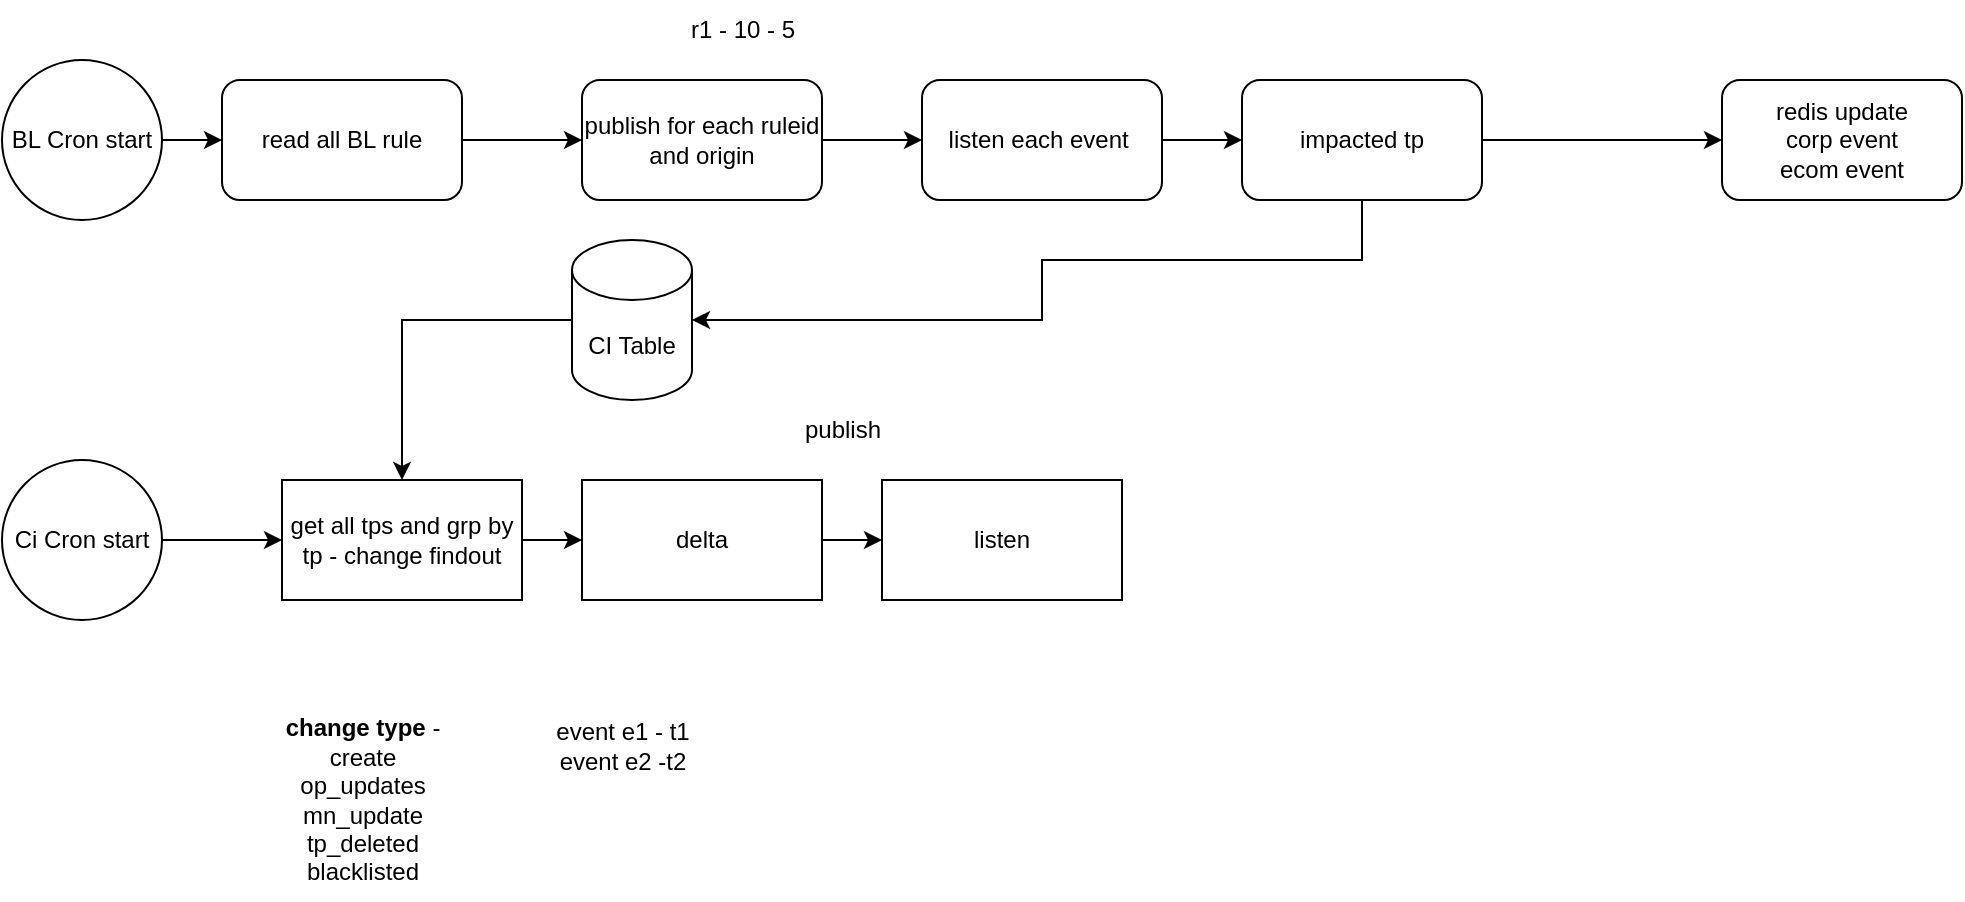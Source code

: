 <mxfile version="22.1.16" type="github">
  <diagram name="Page-1" id="0dPgwRXKbLlY3jS-11X_">
    <mxGraphModel dx="1106" dy="519" grid="1" gridSize="10" guides="1" tooltips="1" connect="1" arrows="1" fold="1" page="1" pageScale="1" pageWidth="850" pageHeight="1100" math="0" shadow="0">
      <root>
        <mxCell id="0" />
        <mxCell id="1" parent="0" />
        <mxCell id="W6Cbxzg9iyRtshOsxgw1-2" style="edgeStyle=orthogonalEdgeStyle;rounded=0;orthogonalLoop=1;jettySize=auto;html=1;" edge="1" parent="1" source="W6Cbxzg9iyRtshOsxgw1-1">
          <mxGeometry relative="1" as="geometry">
            <mxPoint x="220" y="140" as="targetPoint" />
          </mxGeometry>
        </mxCell>
        <mxCell id="W6Cbxzg9iyRtshOsxgw1-1" value="BL Cron start" style="ellipse;whiteSpace=wrap;html=1;aspect=fixed;" vertex="1" parent="1">
          <mxGeometry x="110" y="100" width="80" height="80" as="geometry" />
        </mxCell>
        <mxCell id="W6Cbxzg9iyRtshOsxgw1-5" value="" style="edgeStyle=orthogonalEdgeStyle;rounded=0;orthogonalLoop=1;jettySize=auto;html=1;" edge="1" parent="1" source="W6Cbxzg9iyRtshOsxgw1-3" target="W6Cbxzg9iyRtshOsxgw1-4">
          <mxGeometry relative="1" as="geometry" />
        </mxCell>
        <mxCell id="W6Cbxzg9iyRtshOsxgw1-3" value="read all BL rule" style="rounded=1;whiteSpace=wrap;html=1;" vertex="1" parent="1">
          <mxGeometry x="220" y="110" width="120" height="60" as="geometry" />
        </mxCell>
        <mxCell id="W6Cbxzg9iyRtshOsxgw1-9" value="" style="edgeStyle=orthogonalEdgeStyle;rounded=0;orthogonalLoop=1;jettySize=auto;html=1;" edge="1" parent="1" source="W6Cbxzg9iyRtshOsxgw1-4" target="W6Cbxzg9iyRtshOsxgw1-8">
          <mxGeometry relative="1" as="geometry" />
        </mxCell>
        <mxCell id="W6Cbxzg9iyRtshOsxgw1-4" value="publish for each ruleid and origin" style="whiteSpace=wrap;html=1;rounded=1;" vertex="1" parent="1">
          <mxGeometry x="400" y="110" width="120" height="60" as="geometry" />
        </mxCell>
        <mxCell id="W6Cbxzg9iyRtshOsxgw1-13" value="" style="edgeStyle=orthogonalEdgeStyle;rounded=0;orthogonalLoop=1;jettySize=auto;html=1;" edge="1" parent="1" source="W6Cbxzg9iyRtshOsxgw1-8" target="W6Cbxzg9iyRtshOsxgw1-12">
          <mxGeometry relative="1" as="geometry" />
        </mxCell>
        <mxCell id="W6Cbxzg9iyRtshOsxgw1-8" value="listen each event&amp;nbsp;" style="whiteSpace=wrap;html=1;rounded=1;" vertex="1" parent="1">
          <mxGeometry x="570" y="110" width="120" height="60" as="geometry" />
        </mxCell>
        <mxCell id="W6Cbxzg9iyRtshOsxgw1-10" value="r1 - 10 - 5" style="text;html=1;align=center;verticalAlign=middle;resizable=0;points=[];autosize=1;strokeColor=none;fillColor=none;" vertex="1" parent="1">
          <mxGeometry x="440" y="70" width="80" height="30" as="geometry" />
        </mxCell>
        <mxCell id="W6Cbxzg9iyRtshOsxgw1-15" value="" style="edgeStyle=orthogonalEdgeStyle;rounded=0;orthogonalLoop=1;jettySize=auto;html=1;" edge="1" parent="1" source="W6Cbxzg9iyRtshOsxgw1-12" target="W6Cbxzg9iyRtshOsxgw1-14">
          <mxGeometry relative="1" as="geometry" />
        </mxCell>
        <mxCell id="W6Cbxzg9iyRtshOsxgw1-26" style="edgeStyle=orthogonalEdgeStyle;rounded=0;orthogonalLoop=1;jettySize=auto;html=1;" edge="1" parent="1" source="W6Cbxzg9iyRtshOsxgw1-12" target="W6Cbxzg9iyRtshOsxgw1-27">
          <mxGeometry relative="1" as="geometry">
            <mxPoint x="760" y="270" as="targetPoint" />
            <Array as="points">
              <mxPoint x="790" y="200" />
              <mxPoint x="630" y="200" />
            </Array>
          </mxGeometry>
        </mxCell>
        <mxCell id="W6Cbxzg9iyRtshOsxgw1-12" value="impacted tp&lt;br&gt;" style="whiteSpace=wrap;html=1;rounded=1;" vertex="1" parent="1">
          <mxGeometry x="730" y="110" width="120" height="60" as="geometry" />
        </mxCell>
        <mxCell id="W6Cbxzg9iyRtshOsxgw1-14" value="redis update&lt;br style=&quot;border-color: var(--border-color);&quot;&gt;corp event&lt;br style=&quot;border-color: var(--border-color);&quot;&gt;ecom event" style="whiteSpace=wrap;html=1;rounded=1;" vertex="1" parent="1">
          <mxGeometry x="970" y="110" width="120" height="60" as="geometry" />
        </mxCell>
        <mxCell id="W6Cbxzg9iyRtshOsxgw1-19" value="" style="edgeStyle=orthogonalEdgeStyle;rounded=0;orthogonalLoop=1;jettySize=auto;html=1;" edge="1" parent="1" source="W6Cbxzg9iyRtshOsxgw1-17" target="W6Cbxzg9iyRtshOsxgw1-18">
          <mxGeometry relative="1" as="geometry" />
        </mxCell>
        <mxCell id="W6Cbxzg9iyRtshOsxgw1-17" value="Ci Cron start" style="ellipse;whiteSpace=wrap;html=1;aspect=fixed;" vertex="1" parent="1">
          <mxGeometry x="110" y="300" width="80" height="80" as="geometry" />
        </mxCell>
        <mxCell id="W6Cbxzg9iyRtshOsxgw1-21" value="" style="edgeStyle=orthogonalEdgeStyle;rounded=0;orthogonalLoop=1;jettySize=auto;html=1;" edge="1" parent="1" source="W6Cbxzg9iyRtshOsxgw1-18" target="W6Cbxzg9iyRtshOsxgw1-20">
          <mxGeometry relative="1" as="geometry" />
        </mxCell>
        <mxCell id="W6Cbxzg9iyRtshOsxgw1-18" value="get all tps and grp by tp - change findout" style="whiteSpace=wrap;html=1;" vertex="1" parent="1">
          <mxGeometry x="250" y="310" width="120" height="60" as="geometry" />
        </mxCell>
        <mxCell id="W6Cbxzg9iyRtshOsxgw1-23" value="" style="edgeStyle=orthogonalEdgeStyle;rounded=0;orthogonalLoop=1;jettySize=auto;html=1;" edge="1" parent="1" source="W6Cbxzg9iyRtshOsxgw1-20" target="W6Cbxzg9iyRtshOsxgw1-22">
          <mxGeometry relative="1" as="geometry" />
        </mxCell>
        <mxCell id="W6Cbxzg9iyRtshOsxgw1-20" value="delta" style="whiteSpace=wrap;html=1;" vertex="1" parent="1">
          <mxGeometry x="400" y="310" width="120" height="60" as="geometry" />
        </mxCell>
        <mxCell id="W6Cbxzg9iyRtshOsxgw1-22" value="listen" style="whiteSpace=wrap;html=1;" vertex="1" parent="1">
          <mxGeometry x="550" y="310" width="120" height="60" as="geometry" />
        </mxCell>
        <mxCell id="W6Cbxzg9iyRtshOsxgw1-24" value="publish" style="text;html=1;align=center;verticalAlign=middle;resizable=0;points=[];autosize=1;strokeColor=none;fillColor=none;" vertex="1" parent="1">
          <mxGeometry x="500" y="270" width="60" height="30" as="geometry" />
        </mxCell>
        <mxCell id="W6Cbxzg9iyRtshOsxgw1-28" style="edgeStyle=orthogonalEdgeStyle;rounded=0;orthogonalLoop=1;jettySize=auto;html=1;" edge="1" parent="1" source="W6Cbxzg9iyRtshOsxgw1-27" target="W6Cbxzg9iyRtshOsxgw1-18">
          <mxGeometry relative="1" as="geometry" />
        </mxCell>
        <mxCell id="W6Cbxzg9iyRtshOsxgw1-27" value="CI Table" style="shape=cylinder3;whiteSpace=wrap;html=1;boundedLbl=1;backgroundOutline=1;size=15;" vertex="1" parent="1">
          <mxGeometry x="395" y="190" width="60" height="80" as="geometry" />
        </mxCell>
        <mxCell id="W6Cbxzg9iyRtshOsxgw1-29" value="&lt;b&gt;change type &lt;/b&gt;- &lt;br&gt;create&lt;br&gt;op_updates&lt;br&gt;mn_update&lt;br&gt;tp_deleted&lt;br&gt;blacklisted" style="text;html=1;align=center;verticalAlign=middle;resizable=0;points=[];autosize=1;strokeColor=none;fillColor=none;" vertex="1" parent="1">
          <mxGeometry x="240" y="420" width="100" height="100" as="geometry" />
        </mxCell>
        <mxCell id="W6Cbxzg9iyRtshOsxgw1-31" value="event e1 - t1&lt;br&gt;event e2 -t2" style="text;html=1;align=center;verticalAlign=middle;resizable=0;points=[];autosize=1;strokeColor=none;fillColor=none;" vertex="1" parent="1">
          <mxGeometry x="375" y="423" width="90" height="40" as="geometry" />
        </mxCell>
      </root>
    </mxGraphModel>
  </diagram>
</mxfile>
